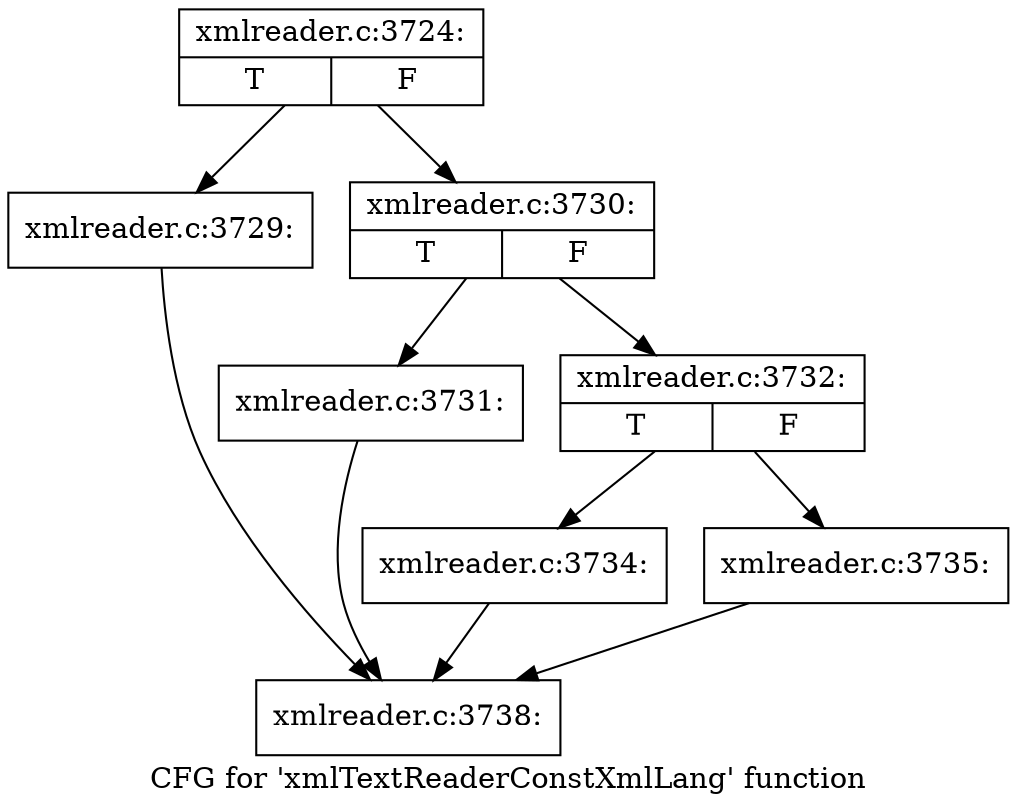 digraph "CFG for 'xmlTextReaderConstXmlLang' function" {
	label="CFG for 'xmlTextReaderConstXmlLang' function";

	Node0x4822cf0 [shape=record,label="{xmlreader.c:3724:|{<s0>T|<s1>F}}"];
	Node0x4822cf0 -> Node0x48226a0;
	Node0x4822cf0 -> Node0x48226f0;
	Node0x48226a0 [shape=record,label="{xmlreader.c:3729:}"];
	Node0x48226a0 -> Node0x48228c0;
	Node0x48226f0 [shape=record,label="{xmlreader.c:3730:|{<s0>T|<s1>F}}"];
	Node0x48226f0 -> Node0x447a1f0;
	Node0x48226f0 -> Node0x447a240;
	Node0x447a1f0 [shape=record,label="{xmlreader.c:3731:}"];
	Node0x447a1f0 -> Node0x48228c0;
	Node0x447a240 [shape=record,label="{xmlreader.c:3732:|{<s0>T|<s1>F}}"];
	Node0x447a240 -> Node0x447ab30;
	Node0x447a240 -> Node0x447ab80;
	Node0x447ab30 [shape=record,label="{xmlreader.c:3734:}"];
	Node0x447ab30 -> Node0x48228c0;
	Node0x447ab80 [shape=record,label="{xmlreader.c:3735:}"];
	Node0x447ab80 -> Node0x48228c0;
	Node0x48228c0 [shape=record,label="{xmlreader.c:3738:}"];
}
